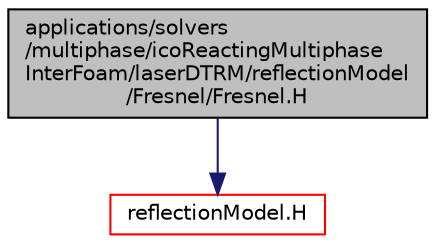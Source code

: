 digraph "applications/solvers/multiphase/icoReactingMultiphaseInterFoam/laserDTRM/reflectionModel/Fresnel/Fresnel.H"
{
  bgcolor="transparent";
  edge [fontname="Helvetica",fontsize="10",labelfontname="Helvetica",labelfontsize="10"];
  node [fontname="Helvetica",fontsize="10",shape=record];
  Node1 [label="applications/solvers\l/multiphase/icoReactingMultiphase\lInterFoam/laserDTRM/reflectionModel\l/Fresnel/Fresnel.H",height=0.2,width=0.4,color="black", fillcolor="grey75", style="filled" fontcolor="black"];
  Node1 -> Node2 [color="midnightblue",fontsize="10",style="solid",fontname="Helvetica"];
  Node2 [label="reflectionModel.H",height=0.2,width=0.4,color="red",URL="$reflectionModel_8H.html"];
}
